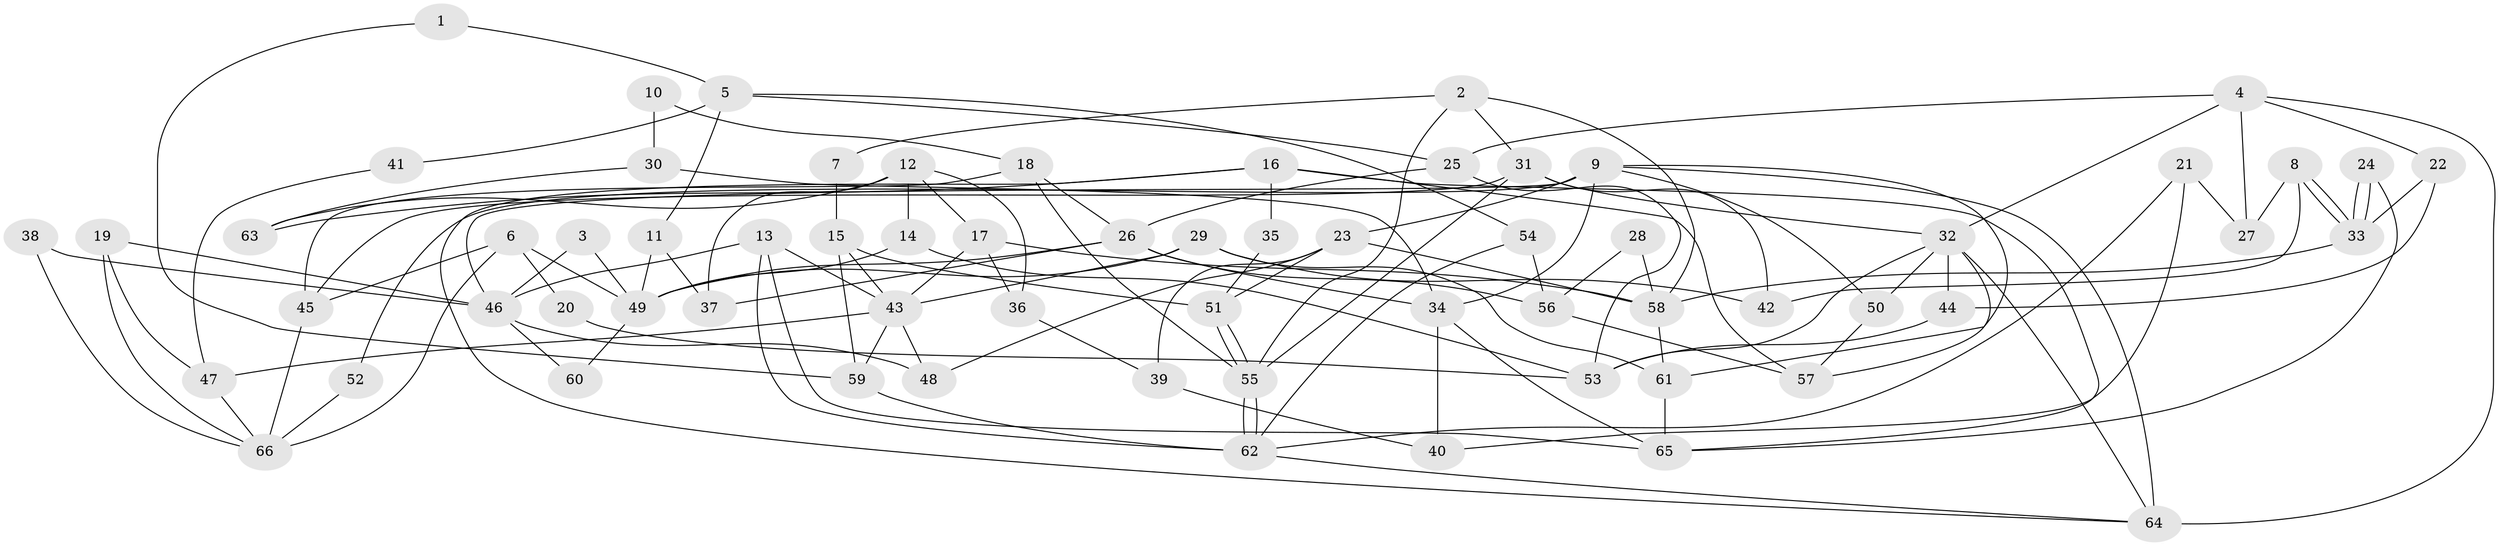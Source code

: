 // coarse degree distribution, {2: 0.21428571428571427, 4: 0.23809523809523808, 7: 0.11904761904761904, 6: 0.09523809523809523, 5: 0.11904761904761904, 9: 0.023809523809523808, 8: 0.07142857142857142, 11: 0.023809523809523808, 3: 0.09523809523809523}
// Generated by graph-tools (version 1.1) at 2025/52/02/27/25 19:52:01]
// undirected, 66 vertices, 132 edges
graph export_dot {
graph [start="1"]
  node [color=gray90,style=filled];
  1;
  2;
  3;
  4;
  5;
  6;
  7;
  8;
  9;
  10;
  11;
  12;
  13;
  14;
  15;
  16;
  17;
  18;
  19;
  20;
  21;
  22;
  23;
  24;
  25;
  26;
  27;
  28;
  29;
  30;
  31;
  32;
  33;
  34;
  35;
  36;
  37;
  38;
  39;
  40;
  41;
  42;
  43;
  44;
  45;
  46;
  47;
  48;
  49;
  50;
  51;
  52;
  53;
  54;
  55;
  56;
  57;
  58;
  59;
  60;
  61;
  62;
  63;
  64;
  65;
  66;
  1 -- 5;
  1 -- 59;
  2 -- 58;
  2 -- 55;
  2 -- 7;
  2 -- 31;
  3 -- 46;
  3 -- 49;
  4 -- 32;
  4 -- 64;
  4 -- 22;
  4 -- 25;
  4 -- 27;
  5 -- 54;
  5 -- 25;
  5 -- 11;
  5 -- 41;
  6 -- 66;
  6 -- 49;
  6 -- 20;
  6 -- 45;
  7 -- 15;
  8 -- 33;
  8 -- 33;
  8 -- 42;
  8 -- 27;
  9 -- 61;
  9 -- 34;
  9 -- 23;
  9 -- 46;
  9 -- 50;
  9 -- 52;
  9 -- 64;
  10 -- 18;
  10 -- 30;
  11 -- 37;
  11 -- 49;
  12 -- 36;
  12 -- 17;
  12 -- 14;
  12 -- 37;
  12 -- 63;
  13 -- 43;
  13 -- 62;
  13 -- 46;
  13 -- 65;
  14 -- 49;
  14 -- 53;
  15 -- 51;
  15 -- 43;
  15 -- 59;
  16 -- 57;
  16 -- 64;
  16 -- 35;
  16 -- 63;
  16 -- 65;
  17 -- 58;
  17 -- 43;
  17 -- 36;
  18 -- 55;
  18 -- 45;
  18 -- 26;
  19 -- 46;
  19 -- 66;
  19 -- 47;
  20 -- 53;
  21 -- 27;
  21 -- 62;
  21 -- 40;
  22 -- 33;
  22 -- 44;
  23 -- 58;
  23 -- 39;
  23 -- 48;
  23 -- 51;
  24 -- 65;
  24 -- 33;
  24 -- 33;
  25 -- 53;
  25 -- 26;
  26 -- 34;
  26 -- 37;
  26 -- 49;
  26 -- 56;
  28 -- 56;
  28 -- 58;
  29 -- 43;
  29 -- 49;
  29 -- 42;
  29 -- 61;
  30 -- 34;
  30 -- 63;
  31 -- 55;
  31 -- 32;
  31 -- 42;
  31 -- 45;
  32 -- 53;
  32 -- 44;
  32 -- 50;
  32 -- 57;
  32 -- 64;
  33 -- 58;
  34 -- 65;
  34 -- 40;
  35 -- 51;
  36 -- 39;
  38 -- 66;
  38 -- 46;
  39 -- 40;
  41 -- 47;
  43 -- 59;
  43 -- 48;
  43 -- 47;
  44 -- 53;
  45 -- 66;
  46 -- 48;
  46 -- 60;
  47 -- 66;
  49 -- 60;
  50 -- 57;
  51 -- 55;
  51 -- 55;
  52 -- 66;
  54 -- 56;
  54 -- 62;
  55 -- 62;
  55 -- 62;
  56 -- 57;
  58 -- 61;
  59 -- 62;
  61 -- 65;
  62 -- 64;
}
